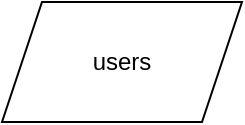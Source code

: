 <mxfile>
    <diagram id="PQ8t45zHZFXEkD1cxDGJ" name="Page-1">
        <mxGraphModel dx="741" dy="764" grid="1" gridSize="10" guides="1" tooltips="1" connect="1" arrows="1" fold="1" page="1" pageScale="1" pageWidth="850" pageHeight="1100" math="0" shadow="0">
            <root>
                <mxCell id="0"/>
                <mxCell id="1" parent="0"/>
                <mxCell id="9" value="users" style="shape=parallelogram;perimeter=parallelogramPerimeter;whiteSpace=wrap;html=1;fixedSize=1;" vertex="1" parent="1">
                    <mxGeometry x="230" y="270" width="120" height="60" as="geometry"/>
                </mxCell>
            </root>
        </mxGraphModel>
    </diagram>
</mxfile>